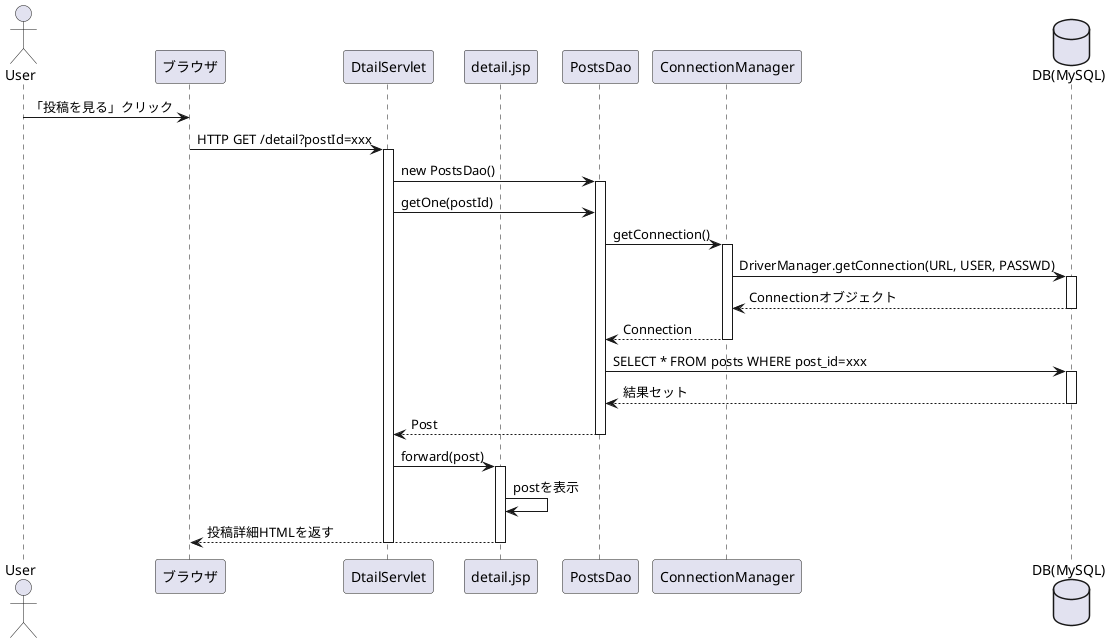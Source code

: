 @startuml reader-detail
actor User
participant "ブラウザ" as Browser
participant "DtailServlet" as Servlet
participant "detail.jsp" as JSP
participant "PostsDao" as Dao
participant "ConnectionManager" as ConnMgr
database "DB(MySQL)" as DB

User -> Browser : 「投稿を見る」クリック
Browser -> Servlet : HTTP GET /detail?postId=xxx
activate Servlet
Servlet -> Dao : new PostsDao()
activate Dao
Servlet -> Dao : getOne(postId)
Dao -> ConnMgr : getConnection()
activate ConnMgr
ConnMgr -> DB : DriverManager.getConnection(URL, USER, PASSWD)
activate DB
DB --> ConnMgr : Connectionオブジェクト
deactivate DB
ConnMgr --> Dao : Connection
deactivate ConnMgr
Dao -> DB : SELECT * FROM posts WHERE post_id=xxx
activate DB
DB --> Dao : 結果セット
deactivate DB
Dao --> Servlet : Post
deactivate Dao
Servlet -> JSP : forward(post)
activate JSP
JSP -> JSP : postを表示
JSP --> Browser : 投稿詳細HTMLを返す
deactivate JSP
deactivate Servlet
@enduml
